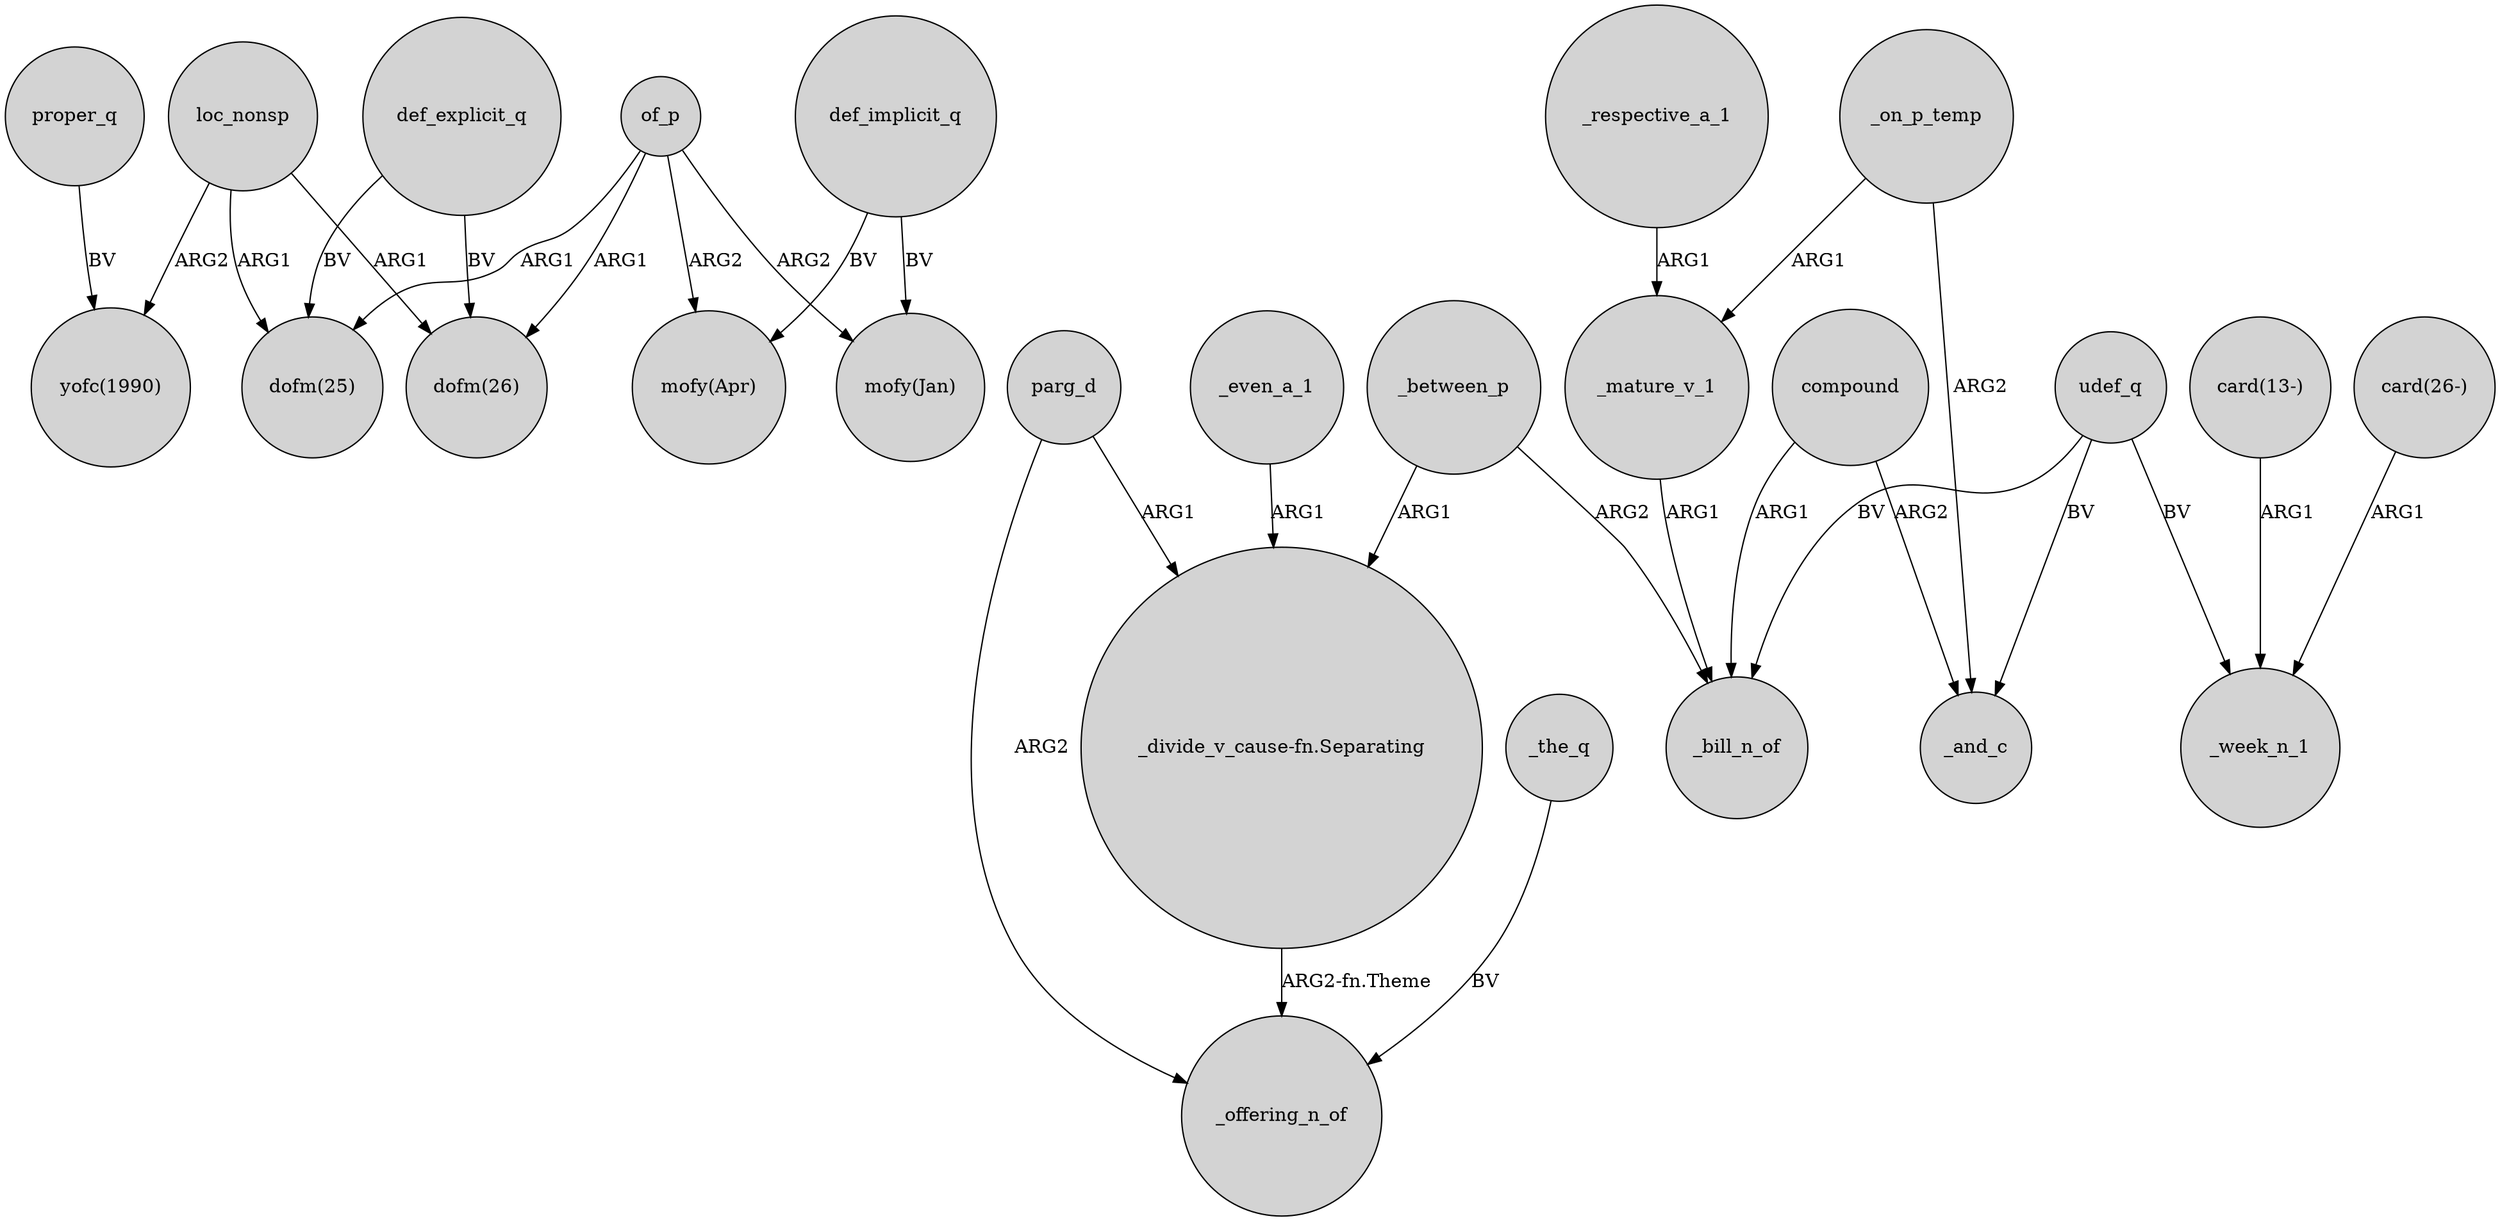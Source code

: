 digraph {
	node [shape=circle style=filled]
	loc_nonsp -> "dofm(25)" [label=ARG1]
	parg_d -> "_divide_v_cause-fn.Separating" [label=ARG1]
	compound -> _bill_n_of [label=ARG1]
	of_p -> "mofy(Apr)" [label=ARG2]
	_mature_v_1 -> _bill_n_of [label=ARG1]
	_on_p_temp -> _and_c [label=ARG2]
	udef_q -> _bill_n_of [label=BV]
	def_implicit_q -> "mofy(Apr)" [label=BV]
	proper_q -> "yofc(1990)" [label=BV]
	_between_p -> "_divide_v_cause-fn.Separating" [label=ARG1]
	def_explicit_q -> "dofm(26)" [label=BV]
	def_explicit_q -> "dofm(25)" [label=BV]
	loc_nonsp -> "yofc(1990)" [label=ARG2]
	parg_d -> _offering_n_of [label=ARG2]
	def_implicit_q -> "mofy(Jan)" [label=BV]
	compound -> _and_c [label=ARG2]
	_respective_a_1 -> _mature_v_1 [label=ARG1]
	udef_q -> _week_n_1 [label=BV]
	"_divide_v_cause-fn.Separating" -> _offering_n_of [label="ARG2-fn.Theme"]
	"card(26-)" -> _week_n_1 [label=ARG1]
	of_p -> "dofm(25)" [label=ARG1]
	_on_p_temp -> _mature_v_1 [label=ARG1]
	_even_a_1 -> "_divide_v_cause-fn.Separating" [label=ARG1]
	udef_q -> _and_c [label=BV]
	_between_p -> _bill_n_of [label=ARG2]
	of_p -> "mofy(Jan)" [label=ARG2]
	of_p -> "dofm(26)" [label=ARG1]
	"card(13-)" -> _week_n_1 [label=ARG1]
	_the_q -> _offering_n_of [label=BV]
	loc_nonsp -> "dofm(26)" [label=ARG1]
}
